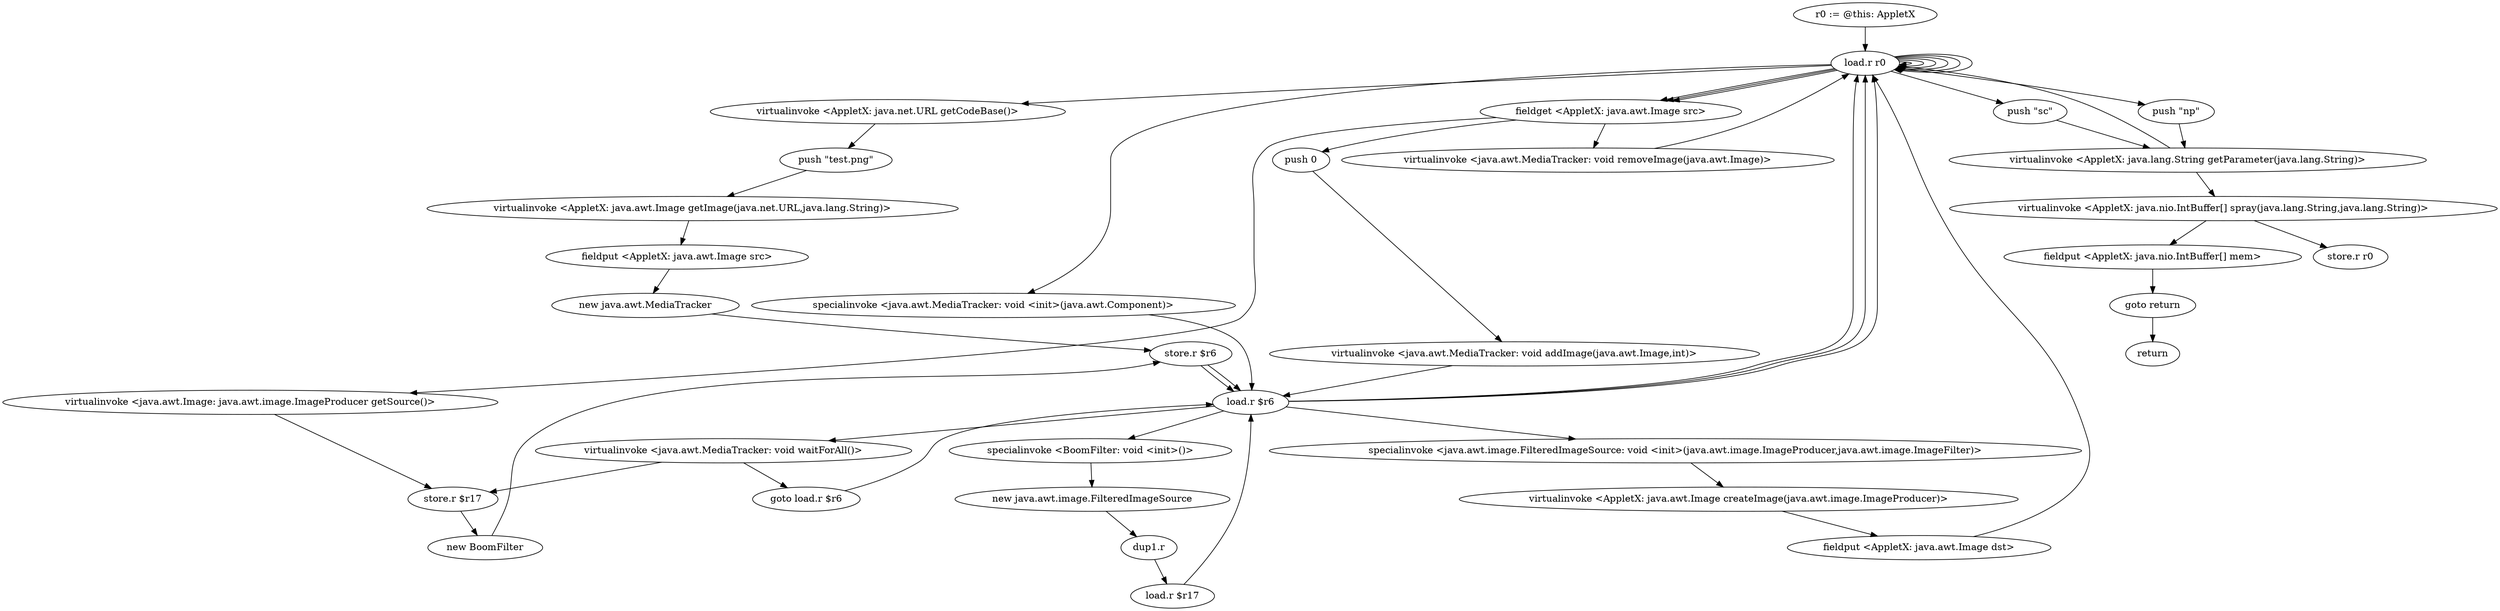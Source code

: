 digraph "" {
    "r0 := @this: AppletX"
    "load.r r0"
    "r0 := @this: AppletX"->"load.r r0";
    "load.r r0"->"load.r r0";
    "load.r r0"->"load.r r0";
    "virtualinvoke <AppletX: java.net.URL getCodeBase()>"
    "load.r r0"->"virtualinvoke <AppletX: java.net.URL getCodeBase()>";
    "push \"test.png\""
    "virtualinvoke <AppletX: java.net.URL getCodeBase()>"->"push \"test.png\"";
    "virtualinvoke <AppletX: java.awt.Image getImage(java.net.URL,java.lang.String)>"
    "push \"test.png\""->"virtualinvoke <AppletX: java.awt.Image getImage(java.net.URL,java.lang.String)>";
    "fieldput <AppletX: java.awt.Image src>"
    "virtualinvoke <AppletX: java.awt.Image getImage(java.net.URL,java.lang.String)>"->"fieldput <AppletX: java.awt.Image src>";
    "new java.awt.MediaTracker"
    "fieldput <AppletX: java.awt.Image src>"->"new java.awt.MediaTracker";
    "store.r $r6"
    "new java.awt.MediaTracker"->"store.r $r6";
    "load.r $r6"
    "store.r $r6"->"load.r $r6";
    "load.r $r6"->"load.r r0";
    "specialinvoke <java.awt.MediaTracker: void <init>(java.awt.Component)>"
    "load.r r0"->"specialinvoke <java.awt.MediaTracker: void <init>(java.awt.Component)>";
    "specialinvoke <java.awt.MediaTracker: void <init>(java.awt.Component)>"->"load.r $r6";
    "load.r $r6"->"load.r r0";
    "fieldget <AppletX: java.awt.Image src>"
    "load.r r0"->"fieldget <AppletX: java.awt.Image src>";
    "push 0"
    "fieldget <AppletX: java.awt.Image src>"->"push 0";
    "virtualinvoke <java.awt.MediaTracker: void addImage(java.awt.Image,int)>"
    "push 0"->"virtualinvoke <java.awt.MediaTracker: void addImage(java.awt.Image,int)>";
    "virtualinvoke <java.awt.MediaTracker: void addImage(java.awt.Image,int)>"->"load.r $r6";
    "virtualinvoke <java.awt.MediaTracker: void waitForAll()>"
    "load.r $r6"->"virtualinvoke <java.awt.MediaTracker: void waitForAll()>";
    "goto load.r $r6"
    "virtualinvoke <java.awt.MediaTracker: void waitForAll()>"->"goto load.r $r6";
    "goto load.r $r6"->"load.r $r6";
    "load.r $r6"->"load.r r0";
    "load.r r0"->"fieldget <AppletX: java.awt.Image src>";
    "virtualinvoke <java.awt.MediaTracker: void removeImage(java.awt.Image)>"
    "fieldget <AppletX: java.awt.Image src>"->"virtualinvoke <java.awt.MediaTracker: void removeImage(java.awt.Image)>";
    "virtualinvoke <java.awt.MediaTracker: void removeImage(java.awt.Image)>"->"load.r r0";
    "load.r r0"->"load.r r0";
    "load.r r0"->"load.r r0";
    "load.r r0"->"fieldget <AppletX: java.awt.Image src>";
    "virtualinvoke <java.awt.Image: java.awt.image.ImageProducer getSource()>"
    "fieldget <AppletX: java.awt.Image src>"->"virtualinvoke <java.awt.Image: java.awt.image.ImageProducer getSource()>";
    "store.r $r17"
    "virtualinvoke <java.awt.Image: java.awt.image.ImageProducer getSource()>"->"store.r $r17";
    "new BoomFilter"
    "store.r $r17"->"new BoomFilter";
    "new BoomFilter"->"store.r $r6";
    "store.r $r6"->"load.r $r6";
    "specialinvoke <BoomFilter: void <init>()>"
    "load.r $r6"->"specialinvoke <BoomFilter: void <init>()>";
    "new java.awt.image.FilteredImageSource"
    "specialinvoke <BoomFilter: void <init>()>"->"new java.awt.image.FilteredImageSource";
    "dup1.r"
    "new java.awt.image.FilteredImageSource"->"dup1.r";
    "load.r $r17"
    "dup1.r"->"load.r $r17";
    "load.r $r17"->"load.r $r6";
    "specialinvoke <java.awt.image.FilteredImageSource: void <init>(java.awt.image.ImageProducer,java.awt.image.ImageFilter)>"
    "load.r $r6"->"specialinvoke <java.awt.image.FilteredImageSource: void <init>(java.awt.image.ImageProducer,java.awt.image.ImageFilter)>";
    "virtualinvoke <AppletX: java.awt.Image createImage(java.awt.image.ImageProducer)>"
    "specialinvoke <java.awt.image.FilteredImageSource: void <init>(java.awt.image.ImageProducer,java.awt.image.ImageFilter)>"->"virtualinvoke <AppletX: java.awt.Image createImage(java.awt.image.ImageProducer)>";
    "fieldput <AppletX: java.awt.Image dst>"
    "virtualinvoke <AppletX: java.awt.Image createImage(java.awt.image.ImageProducer)>"->"fieldput <AppletX: java.awt.Image dst>";
    "fieldput <AppletX: java.awt.Image dst>"->"load.r r0";
    "load.r r0"->"load.r r0";
    "load.r r0"->"load.r r0";
    "push \"sc\""
    "load.r r0"->"push \"sc\"";
    "virtualinvoke <AppletX: java.lang.String getParameter(java.lang.String)>"
    "push \"sc\""->"virtualinvoke <AppletX: java.lang.String getParameter(java.lang.String)>";
    "virtualinvoke <AppletX: java.lang.String getParameter(java.lang.String)>"->"load.r r0";
    "push \"np\""
    "load.r r0"->"push \"np\"";
    "push \"np\""->"virtualinvoke <AppletX: java.lang.String getParameter(java.lang.String)>";
    "virtualinvoke <AppletX: java.nio.IntBuffer[] spray(java.lang.String,java.lang.String)>"
    "virtualinvoke <AppletX: java.lang.String getParameter(java.lang.String)>"->"virtualinvoke <AppletX: java.nio.IntBuffer[] spray(java.lang.String,java.lang.String)>";
    "fieldput <AppletX: java.nio.IntBuffer[] mem>"
    "virtualinvoke <AppletX: java.nio.IntBuffer[] spray(java.lang.String,java.lang.String)>"->"fieldput <AppletX: java.nio.IntBuffer[] mem>";
    "goto return"
    "fieldput <AppletX: java.nio.IntBuffer[] mem>"->"goto return";
    "return"
    "goto return"->"return";
    "store.r r0"
    "virtualinvoke <AppletX: java.nio.IntBuffer[] spray(java.lang.String,java.lang.String)>"->"store.r r0";
    "virtualinvoke <java.awt.MediaTracker: void waitForAll()>"->"store.r $r17";
}
